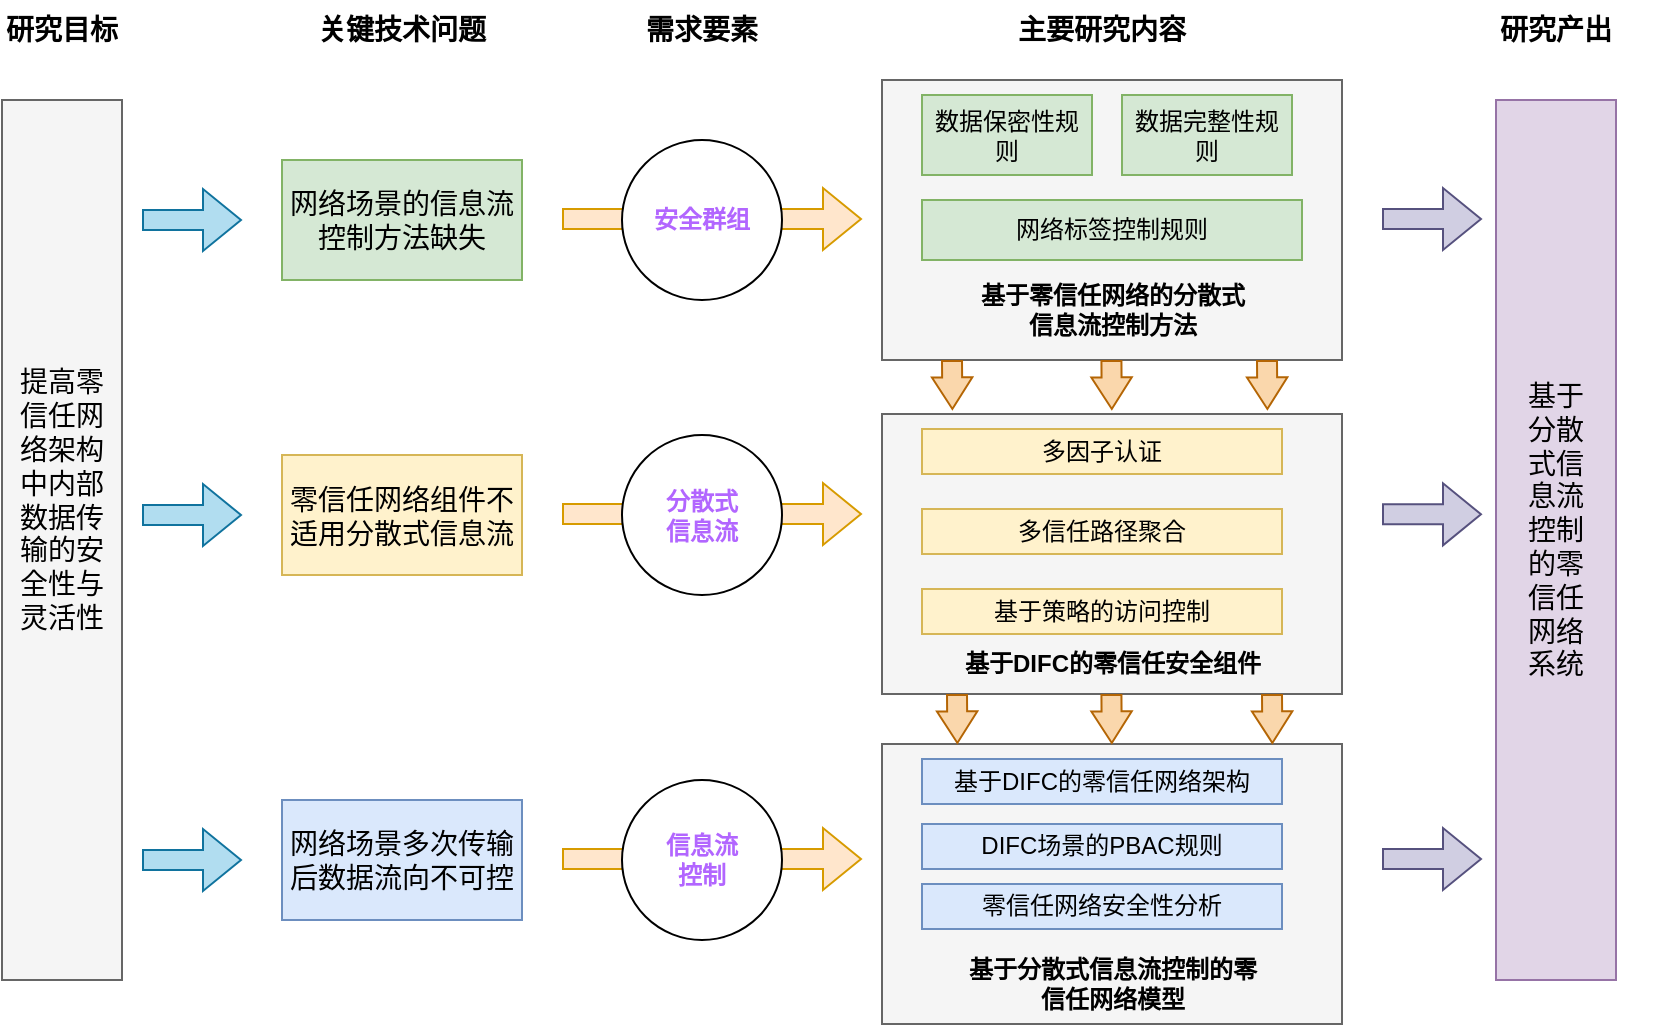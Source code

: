 <mxfile version="21.1.9" type="github">
  <diagram name="第 1 页" id="3q4NxlNoq3ld3uSNw7Nf">
    <mxGraphModel dx="1195" dy="657" grid="0" gridSize="10" guides="1" tooltips="1" connect="1" arrows="1" fold="1" page="0" pageScale="1" pageWidth="827" pageHeight="1169" math="0" shadow="0">
      <root>
        <mxCell id="0" />
        <mxCell id="1" parent="0" />
        <mxCell id="JklxnonR3-prULAY44mV-3" value="" style="rounded=0;whiteSpace=wrap;html=1;fillColor=#f5f5f5;strokeColor=#666666;fontColor=#333333;" parent="1" vertex="1">
          <mxGeometry x="80" y="120" width="60" height="440" as="geometry" />
        </mxCell>
        <mxCell id="JklxnonR3-prULAY44mV-4" value="&lt;font style=&quot;font-size: 14px;&quot;&gt;提高零信任网络架构中内部数据传输的安全性与灵活性&lt;/font&gt;" style="text;html=1;strokeColor=none;fillColor=none;align=center;verticalAlign=middle;whiteSpace=wrap;rounded=0;" parent="1" vertex="1">
          <mxGeometry x="85" y="250" width="50" height="140" as="geometry" />
        </mxCell>
        <mxCell id="JklxnonR3-prULAY44mV-5" value="&lt;font style=&quot;font-size: 14px;&quot;&gt;&lt;b&gt;研究目标&lt;/b&gt;&lt;/font&gt;" style="text;html=1;strokeColor=none;fillColor=none;align=center;verticalAlign=middle;whiteSpace=wrap;rounded=0;" parent="1" vertex="1">
          <mxGeometry x="80" y="70" width="60" height="30" as="geometry" />
        </mxCell>
        <mxCell id="JklxnonR3-prULAY44mV-6" value="" style="shape=flexArrow;endArrow=classic;html=1;rounded=0;fillColor=#b1ddf0;strokeColor=#10739e;" parent="1" edge="1">
          <mxGeometry width="50" height="50" relative="1" as="geometry">
            <mxPoint x="150" y="180" as="sourcePoint" />
            <mxPoint x="200" y="180" as="targetPoint" />
          </mxGeometry>
        </mxCell>
        <mxCell id="JklxnonR3-prULAY44mV-7" value="&lt;font style=&quot;font-size: 14px;&quot;&gt;网络场景的信息流控制方法缺失&lt;/font&gt;" style="rounded=0;whiteSpace=wrap;html=1;fillColor=#d5e8d4;strokeColor=#82b366;" parent="1" vertex="1">
          <mxGeometry x="220" y="150" width="120" height="60" as="geometry" />
        </mxCell>
        <mxCell id="JklxnonR3-prULAY44mV-8" value="&lt;font style=&quot;font-size: 14px;&quot;&gt;&lt;b&gt;关键技术问题&lt;/b&gt;&lt;/font&gt;" style="text;html=1;strokeColor=none;fillColor=none;align=center;verticalAlign=middle;whiteSpace=wrap;rounded=0;" parent="1" vertex="1">
          <mxGeometry x="230" y="70" width="100" height="30" as="geometry" />
        </mxCell>
        <mxCell id="JklxnonR3-prULAY44mV-9" value="" style="shape=flexArrow;endArrow=classic;html=1;rounded=0;fillColor=#b1ddf0;strokeColor=#10739e;" parent="1" edge="1">
          <mxGeometry width="50" height="50" relative="1" as="geometry">
            <mxPoint x="150" y="327.5" as="sourcePoint" />
            <mxPoint x="200" y="327.5" as="targetPoint" />
          </mxGeometry>
        </mxCell>
        <mxCell id="JklxnonR3-prULAY44mV-10" value="&lt;span style=&quot;font-size: 14px;&quot;&gt;零信任网络组件不适用分散式信息流&lt;/span&gt;" style="rounded=0;whiteSpace=wrap;html=1;fillColor=#fff2cc;strokeColor=#d6b656;" parent="1" vertex="1">
          <mxGeometry x="220" y="297.5" width="120" height="60" as="geometry" />
        </mxCell>
        <mxCell id="JklxnonR3-prULAY44mV-11" value="" style="shape=flexArrow;endArrow=classic;html=1;rounded=0;fillColor=#b1ddf0;strokeColor=#10739e;" parent="1" edge="1">
          <mxGeometry width="50" height="50" relative="1" as="geometry">
            <mxPoint x="150" y="500" as="sourcePoint" />
            <mxPoint x="200" y="500" as="targetPoint" />
          </mxGeometry>
        </mxCell>
        <mxCell id="JklxnonR3-prULAY44mV-12" value="&lt;font style=&quot;font-size: 14px;&quot;&gt;网络场景多次传输后数据流向不可控&lt;/font&gt;" style="rounded=0;whiteSpace=wrap;html=1;fillColor=#dae8fc;strokeColor=#6c8ebf;" parent="1" vertex="1">
          <mxGeometry x="220" y="470" width="120" height="60" as="geometry" />
        </mxCell>
        <mxCell id="JklxnonR3-prULAY44mV-13" value="" style="shape=flexArrow;endArrow=classic;html=1;rounded=0;fillColor=#ffe6cc;strokeColor=#d79b00;" parent="1" edge="1">
          <mxGeometry width="50" height="50" relative="1" as="geometry">
            <mxPoint x="360" y="179.5" as="sourcePoint" />
            <mxPoint x="510" y="179.5" as="targetPoint" />
          </mxGeometry>
        </mxCell>
        <mxCell id="JklxnonR3-prULAY44mV-14" value="&lt;font color=&quot;#b266ff&quot;&gt;&lt;b&gt;安全群组&lt;/b&gt;&lt;/font&gt;" style="ellipse;whiteSpace=wrap;html=1;aspect=fixed;" parent="1" vertex="1">
          <mxGeometry x="390" y="140" width="80" height="80" as="geometry" />
        </mxCell>
        <mxCell id="JklxnonR3-prULAY44mV-16" value="" style="shape=flexArrow;endArrow=classic;html=1;rounded=0;fillColor=#ffe6cc;strokeColor=#d79b00;" parent="1" edge="1">
          <mxGeometry width="50" height="50" relative="1" as="geometry">
            <mxPoint x="360" y="327" as="sourcePoint" />
            <mxPoint x="510" y="327" as="targetPoint" />
          </mxGeometry>
        </mxCell>
        <mxCell id="JklxnonR3-prULAY44mV-17" value="&lt;font color=&quot;#b266ff&quot;&gt;&lt;b&gt;分散式&lt;br&gt;信息流&lt;/b&gt;&lt;/font&gt;" style="ellipse;whiteSpace=wrap;html=1;aspect=fixed;" parent="1" vertex="1">
          <mxGeometry x="390" y="287.5" width="80" height="80" as="geometry" />
        </mxCell>
        <mxCell id="JklxnonR3-prULAY44mV-18" value="" style="shape=flexArrow;endArrow=classic;html=1;rounded=0;fillColor=#ffe6cc;strokeColor=#d79b00;" parent="1" edge="1">
          <mxGeometry width="50" height="50" relative="1" as="geometry">
            <mxPoint x="360" y="499.5" as="sourcePoint" />
            <mxPoint x="510" y="499.5" as="targetPoint" />
          </mxGeometry>
        </mxCell>
        <mxCell id="JklxnonR3-prULAY44mV-19" value="&lt;font color=&quot;#b266ff&quot;&gt;&lt;b&gt;信息流&lt;br&gt;控制&lt;/b&gt;&lt;/font&gt;" style="ellipse;whiteSpace=wrap;html=1;aspect=fixed;" parent="1" vertex="1">
          <mxGeometry x="390" y="460" width="80" height="80" as="geometry" />
        </mxCell>
        <mxCell id="JklxnonR3-prULAY44mV-20" value="&lt;font style=&quot;font-size: 14px;&quot;&gt;&lt;b&gt;需求要素&lt;/b&gt;&lt;/font&gt;" style="text;html=1;strokeColor=none;fillColor=none;align=center;verticalAlign=middle;whiteSpace=wrap;rounded=0;" parent="1" vertex="1">
          <mxGeometry x="380" y="70" width="100" height="30" as="geometry" />
        </mxCell>
        <mxCell id="JklxnonR3-prULAY44mV-21" value="" style="rounded=0;whiteSpace=wrap;html=1;fillColor=#f5f5f5;fontColor=#333333;strokeColor=#666666;" parent="1" vertex="1">
          <mxGeometry x="520" y="110" width="230" height="140" as="geometry" />
        </mxCell>
        <mxCell id="JklxnonR3-prULAY44mV-25" value="&lt;b&gt;基于零信任网络的分散式信息流控制方法&lt;/b&gt;" style="text;html=1;strokeColor=none;fillColor=none;align=center;verticalAlign=middle;whiteSpace=wrap;rounded=0;" parent="1" vertex="1">
          <mxGeometry x="562.5" y="210" width="145" height="30" as="geometry" />
        </mxCell>
        <mxCell id="JklxnonR3-prULAY44mV-26" value="数据保密性规则" style="rounded=0;whiteSpace=wrap;html=1;fillColor=#d5e8d4;strokeColor=#82b366;" parent="1" vertex="1">
          <mxGeometry x="540" y="117.5" width="85" height="40" as="geometry" />
        </mxCell>
        <mxCell id="JklxnonR3-prULAY44mV-27" value="网络标签控制规则" style="rounded=0;whiteSpace=wrap;html=1;fillColor=#d5e8d4;strokeColor=#82b366;" parent="1" vertex="1">
          <mxGeometry x="540" y="170" width="190" height="30" as="geometry" />
        </mxCell>
        <mxCell id="JklxnonR3-prULAY44mV-28" value="数据完整性规则" style="rounded=0;whiteSpace=wrap;html=1;fillColor=#d5e8d4;strokeColor=#82b366;" parent="1" vertex="1">
          <mxGeometry x="640" y="117.5" width="85" height="40" as="geometry" />
        </mxCell>
        <mxCell id="JklxnonR3-prULAY44mV-29" value="" style="rounded=0;whiteSpace=wrap;html=1;fillColor=#f5f5f5;fontColor=#333333;strokeColor=#666666;" parent="1" vertex="1">
          <mxGeometry x="520" y="277" width="230" height="140" as="geometry" />
        </mxCell>
        <mxCell id="JklxnonR3-prULAY44mV-30" value="&lt;b&gt;基于DIFC的零信任安全组件&lt;/b&gt;" style="text;html=1;strokeColor=none;fillColor=none;align=center;verticalAlign=middle;whiteSpace=wrap;rounded=0;" parent="1" vertex="1">
          <mxGeometry x="557.5" y="387" width="155" height="30" as="geometry" />
        </mxCell>
        <mxCell id="JklxnonR3-prULAY44mV-31" value="多因子认证" style="rounded=0;whiteSpace=wrap;html=1;fillColor=#fff2cc;strokeColor=#d6b656;" parent="1" vertex="1">
          <mxGeometry x="540" y="284.5" width="180" height="22.5" as="geometry" />
        </mxCell>
        <mxCell id="JklxnonR3-prULAY44mV-34" value="多信任路径聚合" style="rounded=0;whiteSpace=wrap;html=1;fillColor=#fff2cc;strokeColor=#d6b656;" parent="1" vertex="1">
          <mxGeometry x="540" y="324.5" width="180" height="22.5" as="geometry" />
        </mxCell>
        <mxCell id="JklxnonR3-prULAY44mV-35" value="基于策略的访问控制" style="rounded=0;whiteSpace=wrap;html=1;fillColor=#fff2cc;strokeColor=#d6b656;" parent="1" vertex="1">
          <mxGeometry x="540" y="364.5" width="180" height="22.5" as="geometry" />
        </mxCell>
        <mxCell id="JklxnonR3-prULAY44mV-37" value="" style="rounded=0;whiteSpace=wrap;html=1;fillColor=#f5f5f5;fontColor=#333333;strokeColor=#666666;" parent="1" vertex="1">
          <mxGeometry x="520" y="442" width="230" height="140" as="geometry" />
        </mxCell>
        <mxCell id="JklxnonR3-prULAY44mV-38" value="&lt;b&gt;基于分散式信息流控制的零信任网络模型&lt;/b&gt;" style="text;html=1;strokeColor=none;fillColor=none;align=center;verticalAlign=middle;whiteSpace=wrap;rounded=0;" parent="1" vertex="1">
          <mxGeometry x="557.5" y="547" width="155" height="30" as="geometry" />
        </mxCell>
        <mxCell id="JklxnonR3-prULAY44mV-39" value="基于DIFC的零信任网络架构" style="rounded=0;whiteSpace=wrap;html=1;fillColor=#dae8fc;strokeColor=#6c8ebf;" parent="1" vertex="1">
          <mxGeometry x="540" y="449.5" width="180" height="22.5" as="geometry" />
        </mxCell>
        <mxCell id="JklxnonR3-prULAY44mV-40" value="DIFC场景的PBAC规则" style="rounded=0;whiteSpace=wrap;html=1;fillColor=#dae8fc;strokeColor=#6c8ebf;" parent="1" vertex="1">
          <mxGeometry x="540" y="482" width="180" height="22.5" as="geometry" />
        </mxCell>
        <mxCell id="JklxnonR3-prULAY44mV-41" value="零信任网络安全性分析" style="rounded=0;whiteSpace=wrap;html=1;fillColor=#dae8fc;strokeColor=#6c8ebf;" parent="1" vertex="1">
          <mxGeometry x="540" y="512" width="180" height="22.5" as="geometry" />
        </mxCell>
        <mxCell id="JklxnonR3-prULAY44mV-42" value="" style="rounded=0;whiteSpace=wrap;html=1;fillColor=#e1d5e7;strokeColor=#9673a6;" parent="1" vertex="1">
          <mxGeometry x="827" y="120" width="60" height="440" as="geometry" />
        </mxCell>
        <mxCell id="JklxnonR3-prULAY44mV-43" value="&lt;font style=&quot;font-size: 14px;&quot;&gt;基于分散式信息流控制的零信任网络系统&lt;/font&gt;" style="text;html=1;strokeColor=none;fillColor=none;align=center;verticalAlign=middle;whiteSpace=wrap;rounded=0;" parent="1" vertex="1">
          <mxGeometry x="839" y="240" width="36" height="190" as="geometry" />
        </mxCell>
        <mxCell id="JklxnonR3-prULAY44mV-44" value="&lt;span style=&quot;font-size: 14px;&quot;&gt;&lt;b&gt;主要研究内容&lt;/b&gt;&lt;/span&gt;" style="text;html=1;strokeColor=none;fillColor=none;align=center;verticalAlign=middle;whiteSpace=wrap;rounded=0;" parent="1" vertex="1">
          <mxGeometry x="580" y="70" width="100" height="30" as="geometry" />
        </mxCell>
        <mxCell id="JklxnonR3-prULAY44mV-45" value="&lt;span style=&quot;font-size: 14px;&quot;&gt;&lt;b&gt;研究产出&lt;/b&gt;&lt;/span&gt;" style="text;html=1;strokeColor=none;fillColor=none;align=center;verticalAlign=middle;whiteSpace=wrap;rounded=0;" parent="1" vertex="1">
          <mxGeometry x="807" y="70" width="100" height="30" as="geometry" />
        </mxCell>
        <mxCell id="JklxnonR3-prULAY44mV-46" value="" style="shape=flexArrow;endArrow=classic;html=1;rounded=0;fillColor=#d0cee2;strokeColor=#56517e;" parent="1" edge="1">
          <mxGeometry width="50" height="50" relative="1" as="geometry">
            <mxPoint x="770" y="179.5" as="sourcePoint" />
            <mxPoint x="820" y="179.5" as="targetPoint" />
          </mxGeometry>
        </mxCell>
        <mxCell id="JklxnonR3-prULAY44mV-47" value="" style="shape=flexArrow;endArrow=classic;html=1;rounded=0;fillColor=#d0cee2;strokeColor=#56517e;" parent="1" edge="1">
          <mxGeometry width="50" height="50" relative="1" as="geometry">
            <mxPoint x="770" y="327.16" as="sourcePoint" />
            <mxPoint x="820" y="327.16" as="targetPoint" />
          </mxGeometry>
        </mxCell>
        <mxCell id="JklxnonR3-prULAY44mV-48" value="" style="shape=flexArrow;endArrow=classic;html=1;rounded=0;fillColor=#d0cee2;strokeColor=#56517e;" parent="1" edge="1">
          <mxGeometry width="50" height="50" relative="1" as="geometry">
            <mxPoint x="770" y="499.5" as="sourcePoint" />
            <mxPoint x="820" y="499.5" as="targetPoint" />
          </mxGeometry>
        </mxCell>
        <mxCell id="JklxnonR3-prULAY44mV-50" value="" style="shape=flexArrow;endArrow=classic;html=1;rounded=0;endWidth=9.2;endSize=4.932;fillColor=#fad7ac;strokeColor=#b46504;" parent="1" edge="1">
          <mxGeometry width="50" height="50" relative="1" as="geometry">
            <mxPoint x="557.5" y="417" as="sourcePoint" />
            <mxPoint x="557.7" y="442" as="targetPoint" />
          </mxGeometry>
        </mxCell>
        <mxCell id="JklxnonR3-prULAY44mV-51" value="" style="shape=flexArrow;endArrow=classic;html=1;rounded=0;endWidth=9.2;endSize=4.932;fillColor=#fad7ac;strokeColor=#b46504;" parent="1" edge="1">
          <mxGeometry width="50" height="50" relative="1" as="geometry">
            <mxPoint x="634.71" y="417" as="sourcePoint" />
            <mxPoint x="634.91" y="442" as="targetPoint" />
          </mxGeometry>
        </mxCell>
        <mxCell id="JklxnonR3-prULAY44mV-52" value="" style="shape=flexArrow;endArrow=classic;html=1;rounded=0;endWidth=9.2;endSize=4.932;fillColor=#fad7ac;strokeColor=#b46504;" parent="1" edge="1">
          <mxGeometry width="50" height="50" relative="1" as="geometry">
            <mxPoint x="715" y="417" as="sourcePoint" />
            <mxPoint x="715.2" y="442" as="targetPoint" />
          </mxGeometry>
        </mxCell>
        <mxCell id="P0GYr8r55LgP_Oy0-Eke-1" value="" style="shape=flexArrow;endArrow=classic;html=1;rounded=0;endWidth=9.2;endSize=4.932;fillColor=#fad7ac;strokeColor=#b46504;" edge="1" parent="1">
          <mxGeometry width="50" height="50" relative="1" as="geometry">
            <mxPoint x="555" y="250" as="sourcePoint" />
            <mxPoint x="555.2" y="275" as="targetPoint" />
          </mxGeometry>
        </mxCell>
        <mxCell id="P0GYr8r55LgP_Oy0-Eke-2" value="" style="shape=flexArrow;endArrow=classic;html=1;rounded=0;endWidth=9.2;endSize=4.932;fillColor=#fad7ac;strokeColor=#b46504;" edge="1" parent="1">
          <mxGeometry width="50" height="50" relative="1" as="geometry">
            <mxPoint x="634.71" y="250" as="sourcePoint" />
            <mxPoint x="634.91" y="275" as="targetPoint" />
          </mxGeometry>
        </mxCell>
        <mxCell id="P0GYr8r55LgP_Oy0-Eke-3" value="" style="shape=flexArrow;endArrow=classic;html=1;rounded=0;endWidth=9.2;endSize=4.932;fillColor=#fad7ac;strokeColor=#b46504;" edge="1" parent="1">
          <mxGeometry width="50" height="50" relative="1" as="geometry">
            <mxPoint x="712.5" y="250" as="sourcePoint" />
            <mxPoint x="712.7" y="275" as="targetPoint" />
          </mxGeometry>
        </mxCell>
      </root>
    </mxGraphModel>
  </diagram>
</mxfile>
